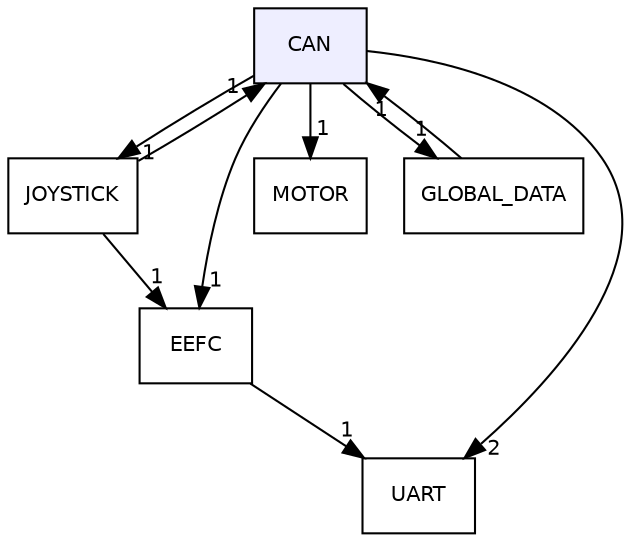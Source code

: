 digraph "CAN" {
  compound=true
  node [ fontsize="10", fontname="Helvetica"];
  edge [ labelfontsize="10", labelfontname="Helvetica"];
  dir_85f99c390bf4c27b62435416daf93629 [shape=box, label="CAN", style="filled", fillcolor="#eeeeff", pencolor="black", URL="dir_85f99c390bf4c27b62435416daf93629.html"];
  dir_4f27e7031cf9911b67acf8207f7744bb [shape=box label="JOYSTICK" URL="dir_4f27e7031cf9911b67acf8207f7744bb.html"];
  dir_7951fa9e96d04dd67aa350de3a644ce0 [shape=box label="EEFC" URL="dir_7951fa9e96d04dd67aa350de3a644ce0.html"];
  dir_0a69cf46a61eed75dfa538db18e69e1d [shape=box label="MOTOR" URL="dir_0a69cf46a61eed75dfa538db18e69e1d.html"];
  dir_44a5a6bb2d0311402a695e793fbbe5ac [shape=box label="GLOBAL_DATA" URL="dir_44a5a6bb2d0311402a695e793fbbe5ac.html"];
  dir_ebc9cec7537ff1d4a79631ef79929747 [shape=box label="UART" URL="dir_ebc9cec7537ff1d4a79631ef79929747.html"];
  dir_4f27e7031cf9911b67acf8207f7744bb->dir_7951fa9e96d04dd67aa350de3a644ce0 [headlabel="1", labeldistance=1.5 headhref="dir_000006_000004.html"];
  dir_4f27e7031cf9911b67acf8207f7744bb->dir_85f99c390bf4c27b62435416daf93629 [headlabel="1", labeldistance=1.5 headhref="dir_000006_000001.html"];
  dir_7951fa9e96d04dd67aa350de3a644ce0->dir_ebc9cec7537ff1d4a79631ef79929747 [headlabel="1", labeldistance=1.5 headhref="dir_000004_000011.html"];
  dir_85f99c390bf4c27b62435416daf93629->dir_4f27e7031cf9911b67acf8207f7744bb [headlabel="1", labeldistance=1.5 headhref="dir_000001_000006.html"];
  dir_85f99c390bf4c27b62435416daf93629->dir_7951fa9e96d04dd67aa350de3a644ce0 [headlabel="1", labeldistance=1.5 headhref="dir_000001_000004.html"];
  dir_85f99c390bf4c27b62435416daf93629->dir_0a69cf46a61eed75dfa538db18e69e1d [headlabel="1", labeldistance=1.5 headhref="dir_000001_000007.html"];
  dir_85f99c390bf4c27b62435416daf93629->dir_44a5a6bb2d0311402a695e793fbbe5ac [headlabel="1", labeldistance=1.5 headhref="dir_000001_000005.html"];
  dir_85f99c390bf4c27b62435416daf93629->dir_ebc9cec7537ff1d4a79631ef79929747 [headlabel="2", labeldistance=1.5 headhref="dir_000001_000011.html"];
  dir_44a5a6bb2d0311402a695e793fbbe5ac->dir_85f99c390bf4c27b62435416daf93629 [headlabel="1", labeldistance=1.5 headhref="dir_000005_000001.html"];
}
